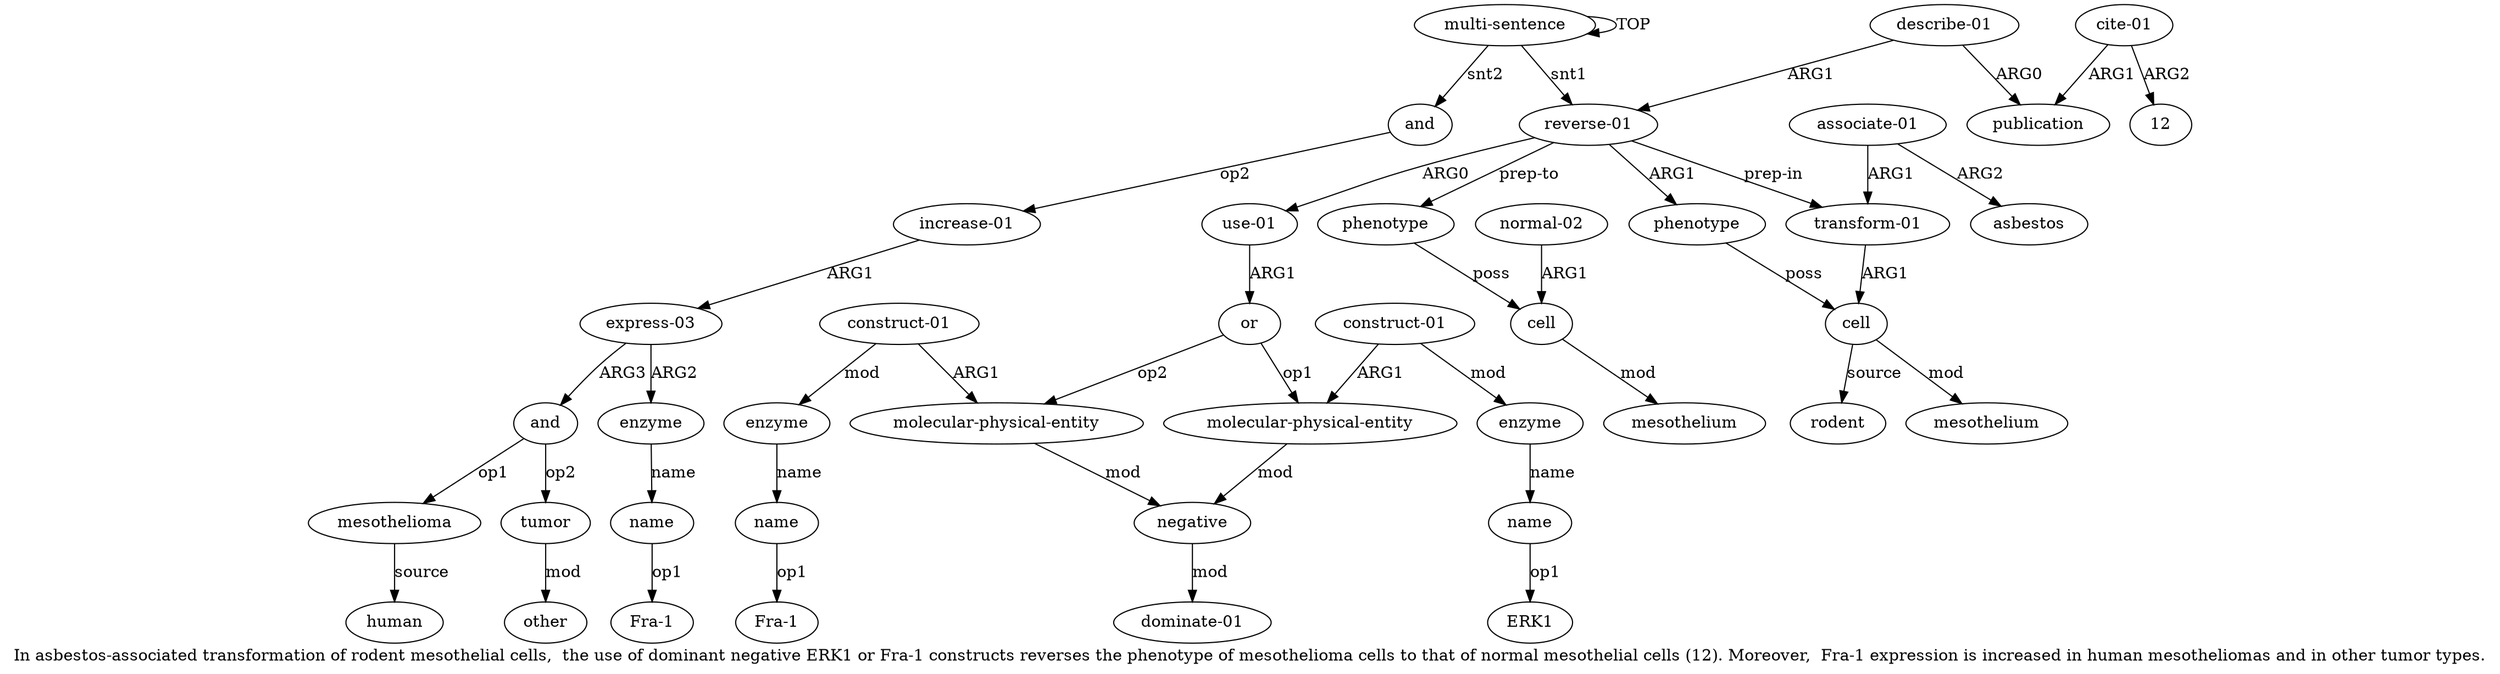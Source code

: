 digraph  {
	graph [label="In asbestos-associated transformation of rodent mesothelial cells,  the use of dominant negative ERK1 or Fra-1 constructs reverses \
the phenotype of mesothelioma cells to that of normal mesothelial cells (12). Moreover,  Fra-1 expression is increased in human \
mesotheliomas and in other tumor types."];
	node [label="\N"];
	a20	 [color=black,
		gold_ind=20,
		gold_label=mesothelium,
		label=mesothelium,
		test_ind=20,
		test_label=mesothelium];
	a21	 [color=black,
		gold_ind=21,
		gold_label="normal-02",
		label="normal-02",
		test_ind=21,
		test_label="normal-02"];
	a19	 [color=black,
		gold_ind=19,
		gold_label=cell,
		label=cell,
		test_ind=19,
		test_label=cell];
	a21 -> a19 [key=0,
	color=black,
	gold_label=ARG1,
	label=ARG1,
	test_label=ARG1];
a22 [color=black,
	gold_ind=22,
	gold_label="transform-01",
	label="transform-01",
	test_ind=22,
	test_label="transform-01"];
a15 [color=black,
	gold_ind=15,
	gold_label=cell,
	label=cell,
	test_ind=15,
	test_label=cell];
a22 -> a15 [key=0,
color=black,
gold_label=ARG1,
label=ARG1,
test_label=ARG1];
a23 [color=black,
gold_ind=23,
gold_label="associate-01",
label="associate-01",
test_ind=23,
test_label="associate-01"];
a23 -> a22 [key=0,
color=black,
gold_label=ARG1,
label=ARG1,
test_label=ARG1];
a24 [color=black,
gold_ind=24,
gold_label=asbestos,
label=asbestos,
test_ind=24,
test_label=asbestos];
a23 -> a24 [key=0,
color=black,
gold_label=ARG2,
label=ARG2,
test_label=ARG2];
a25 [color=black,
gold_ind=25,
gold_label="describe-01",
label="describe-01",
test_ind=25,
test_label="describe-01"];
a26 [color=black,
gold_ind=26,
gold_label=publication,
label=publication,
test_ind=26,
test_label=publication];
a25 -> a26 [key=0,
color=black,
gold_label=ARG0,
label=ARG0,
test_label=ARG0];
a1 [color=black,
gold_ind=1,
gold_label="reverse-01",
label="reverse-01",
test_ind=1,
test_label="reverse-01"];
a25 -> a1 [key=0,
color=black,
gold_label=ARG1,
label=ARG1,
test_label=ARG1];
a27 [color=black,
gold_ind=27,
gold_label="cite-01",
label="cite-01",
test_ind=27,
test_label="cite-01"];
a27 -> a26 [key=0,
color=black,
gold_label=ARG1,
label=ARG1,
test_label=ARG1];
"a27 12" [color=black,
gold_ind=-1,
gold_label=12,
label=12,
test_ind=-1,
test_label=12];
a27 -> "a27 12" [key=0,
color=black,
gold_label=ARG2,
label=ARG2,
test_label=ARG2];
a28 [color=black,
gold_ind=28,
gold_label=and,
label=and,
test_ind=28,
test_label=and];
a29 [color=black,
gold_ind=29,
gold_label="increase-01",
label="increase-01",
test_ind=29,
test_label="increase-01"];
a28 -> a29 [key=0,
color=black,
gold_label=op2,
label=op2,
test_label=op2];
a30 [color=black,
gold_ind=30,
gold_label="express-03",
label="express-03",
test_ind=30,
test_label="express-03"];
a29 -> a30 [key=0,
color=black,
gold_label=ARG1,
label=ARG1,
test_label=ARG1];
"a13 Fra-1" [color=black,
gold_ind=-1,
gold_label="Fra-1",
label="Fra-1",
test_ind=-1,
test_label="Fra-1"];
a31 [color=black,
gold_ind=31,
gold_label=enzyme,
label=enzyme,
test_ind=31,
test_label=enzyme];
a32 [color=black,
gold_ind=32,
gold_label=name,
label=name,
test_ind=32,
test_label=name];
a31 -> a32 [key=0,
color=black,
gold_label=name,
label=name,
test_label=name];
a30 -> a31 [key=0,
color=black,
gold_label=ARG2,
label=ARG2,
test_label=ARG2];
a33 [color=black,
gold_ind=33,
gold_label=and,
label=and,
test_ind=33,
test_label=and];
a30 -> a33 [key=0,
color=black,
gold_label=ARG3,
label=ARG3,
test_label=ARG3];
a37 [color=black,
gold_ind=37,
gold_label=other,
label=other,
test_ind=37,
test_label=other];
a36 [color=black,
gold_ind=36,
gold_label=tumor,
label=tumor,
test_ind=36,
test_label=tumor];
a36 -> a37 [key=0,
color=black,
gold_label=mod,
label=mod,
test_label=mod];
a33 -> a36 [key=0,
color=black,
gold_label=op2,
label=op2,
test_label=op2];
a34 [color=black,
gold_ind=34,
gold_label=mesothelioma,
label=mesothelioma,
test_ind=34,
test_label=mesothelioma];
a33 -> a34 [key=0,
color=black,
gold_label=op1,
label=op1,
test_label=op1];
a35 [color=black,
gold_ind=35,
gold_label=human,
label=human,
test_ind=35,
test_label=human];
a34 -> a35 [key=0,
color=black,
gold_label=source,
label=source,
test_label=source];
"a32 Fra-1" [color=black,
gold_ind=-1,
gold_label="Fra-1",
label="Fra-1",
test_ind=-1,
test_label="Fra-1"];
a32 -> "a32 Fra-1" [key=0,
color=black,
gold_label=op1,
label=op1,
test_label=op1];
a17 [color=black,
gold_ind=17,
gold_label=rodent,
label=rodent,
test_ind=17,
test_label=rodent];
a15 -> a17 [key=0,
color=black,
gold_label=source,
label=source,
test_label=source];
a16 [color=black,
gold_ind=16,
gold_label=mesothelium,
label=mesothelium,
test_ind=16,
test_label=mesothelium];
a15 -> a16 [key=0,
color=black,
gold_label=mod,
label=mod,
test_label=mod];
a14 [color=black,
gold_ind=14,
gold_label=phenotype,
label=phenotype,
test_ind=14,
test_label=phenotype];
a14 -> a15 [key=0,
color=black,
gold_label=poss,
label=poss,
test_label=poss];
a11 [color=black,
gold_ind=11,
gold_label="construct-01",
label="construct-01",
test_ind=11,
test_label="construct-01"];
a10 [color=black,
gold_ind=10,
gold_label="molecular-physical-entity",
label="molecular-physical-entity",
test_ind=10,
test_label="molecular-physical-entity"];
a11 -> a10 [key=0,
color=black,
gold_label=ARG1,
label=ARG1,
test_label=ARG1];
a12 [color=black,
gold_ind=12,
gold_label=enzyme,
label=enzyme,
test_ind=12,
test_label=enzyme];
a11 -> a12 [key=0,
color=black,
gold_label=mod,
label=mod,
test_label=mod];
a8 [color=black,
gold_ind=8,
gold_label=negative,
label=negative,
test_ind=8,
test_label=negative];
a10 -> a8 [key=0,
color=black,
gold_label=mod,
label=mod,
test_label=mod];
a13 [color=black,
gold_ind=13,
gold_label=name,
label=name,
test_ind=13,
test_label=name];
a13 -> "a13 Fra-1" [key=0,
color=black,
gold_label=op1,
label=op1,
test_label=op1];
a12 -> a13 [key=0,
color=black,
gold_label=name,
label=name,
test_label=name];
a19 -> a20 [key=0,
color=black,
gold_label=mod,
label=mod,
test_label=mod];
a18 [color=black,
gold_ind=18,
gold_label=phenotype,
label=phenotype,
test_ind=18,
test_label=phenotype];
a18 -> a19 [key=0,
color=black,
gold_label=poss,
label=poss,
test_label=poss];
"a7 ERK1" [color=black,
gold_ind=-1,
gold_label=ERK1,
label=ERK1,
test_ind=-1,
test_label=ERK1];
a1 -> a22 [key=0,
color=black,
gold_label="prep-in",
label="prep-in",
test_label="prep-in"];
a1 -> a14 [key=0,
color=black,
gold_label=ARG1,
label=ARG1,
test_label=ARG1];
a1 -> a18 [key=0,
color=black,
gold_label="prep-to",
label="prep-to",
test_label="prep-to"];
a2 [color=black,
gold_ind=2,
gold_label="use-01",
label="use-01",
test_ind=2,
test_label="use-01"];
a1 -> a2 [key=0,
color=black,
gold_label=ARG0,
label=ARG0,
test_label=ARG0];
a0 [color=black,
gold_ind=0,
gold_label="multi-sentence",
label="multi-sentence",
test_ind=0,
test_label="multi-sentence"];
a0 -> a28 [key=0,
color=black,
gold_label=snt2,
label=snt2,
test_label=snt2];
a0 -> a1 [key=0,
color=black,
gold_label=snt1,
label=snt1,
test_label=snt1];
a0 -> a0 [key=0,
color=black,
gold_label=TOP,
label=TOP,
test_label=TOP];
a3 [color=black,
gold_ind=3,
gold_label=or,
label=or,
test_ind=3,
test_label=or];
a3 -> a10 [key=0,
color=black,
gold_label=op2,
label=op2,
test_label=op2];
a4 [color=black,
gold_ind=4,
gold_label="molecular-physical-entity",
label="molecular-physical-entity",
test_ind=4,
test_label="molecular-physical-entity"];
a3 -> a4 [key=0,
color=black,
gold_label=op1,
label=op1,
test_label=op1];
a2 -> a3 [key=0,
color=black,
gold_label=ARG1,
label=ARG1,
test_label=ARG1];
a5 [color=black,
gold_ind=5,
gold_label="construct-01",
label="construct-01",
test_ind=5,
test_label="construct-01"];
a5 -> a4 [key=0,
color=black,
gold_label=ARG1,
label=ARG1,
test_label=ARG1];
a6 [color=black,
gold_ind=6,
gold_label=enzyme,
label=enzyme,
test_ind=6,
test_label=enzyme];
a5 -> a6 [key=0,
color=black,
gold_label=mod,
label=mod,
test_label=mod];
a4 -> a8 [key=0,
color=black,
gold_label=mod,
label=mod,
test_label=mod];
a7 [color=black,
gold_ind=7,
gold_label=name,
label=name,
test_ind=7,
test_label=name];
a7 -> "a7 ERK1" [key=0,
color=black,
gold_label=op1,
label=op1,
test_label=op1];
a6 -> a7 [key=0,
color=black,
gold_label=name,
label=name,
test_label=name];
a9 [color=black,
gold_ind=9,
gold_label="dominate-01",
label="dominate-01",
test_ind=9,
test_label="dominate-01"];
a8 -> a9 [key=0,
color=black,
gold_label=mod,
label=mod,
test_label=mod];
}
